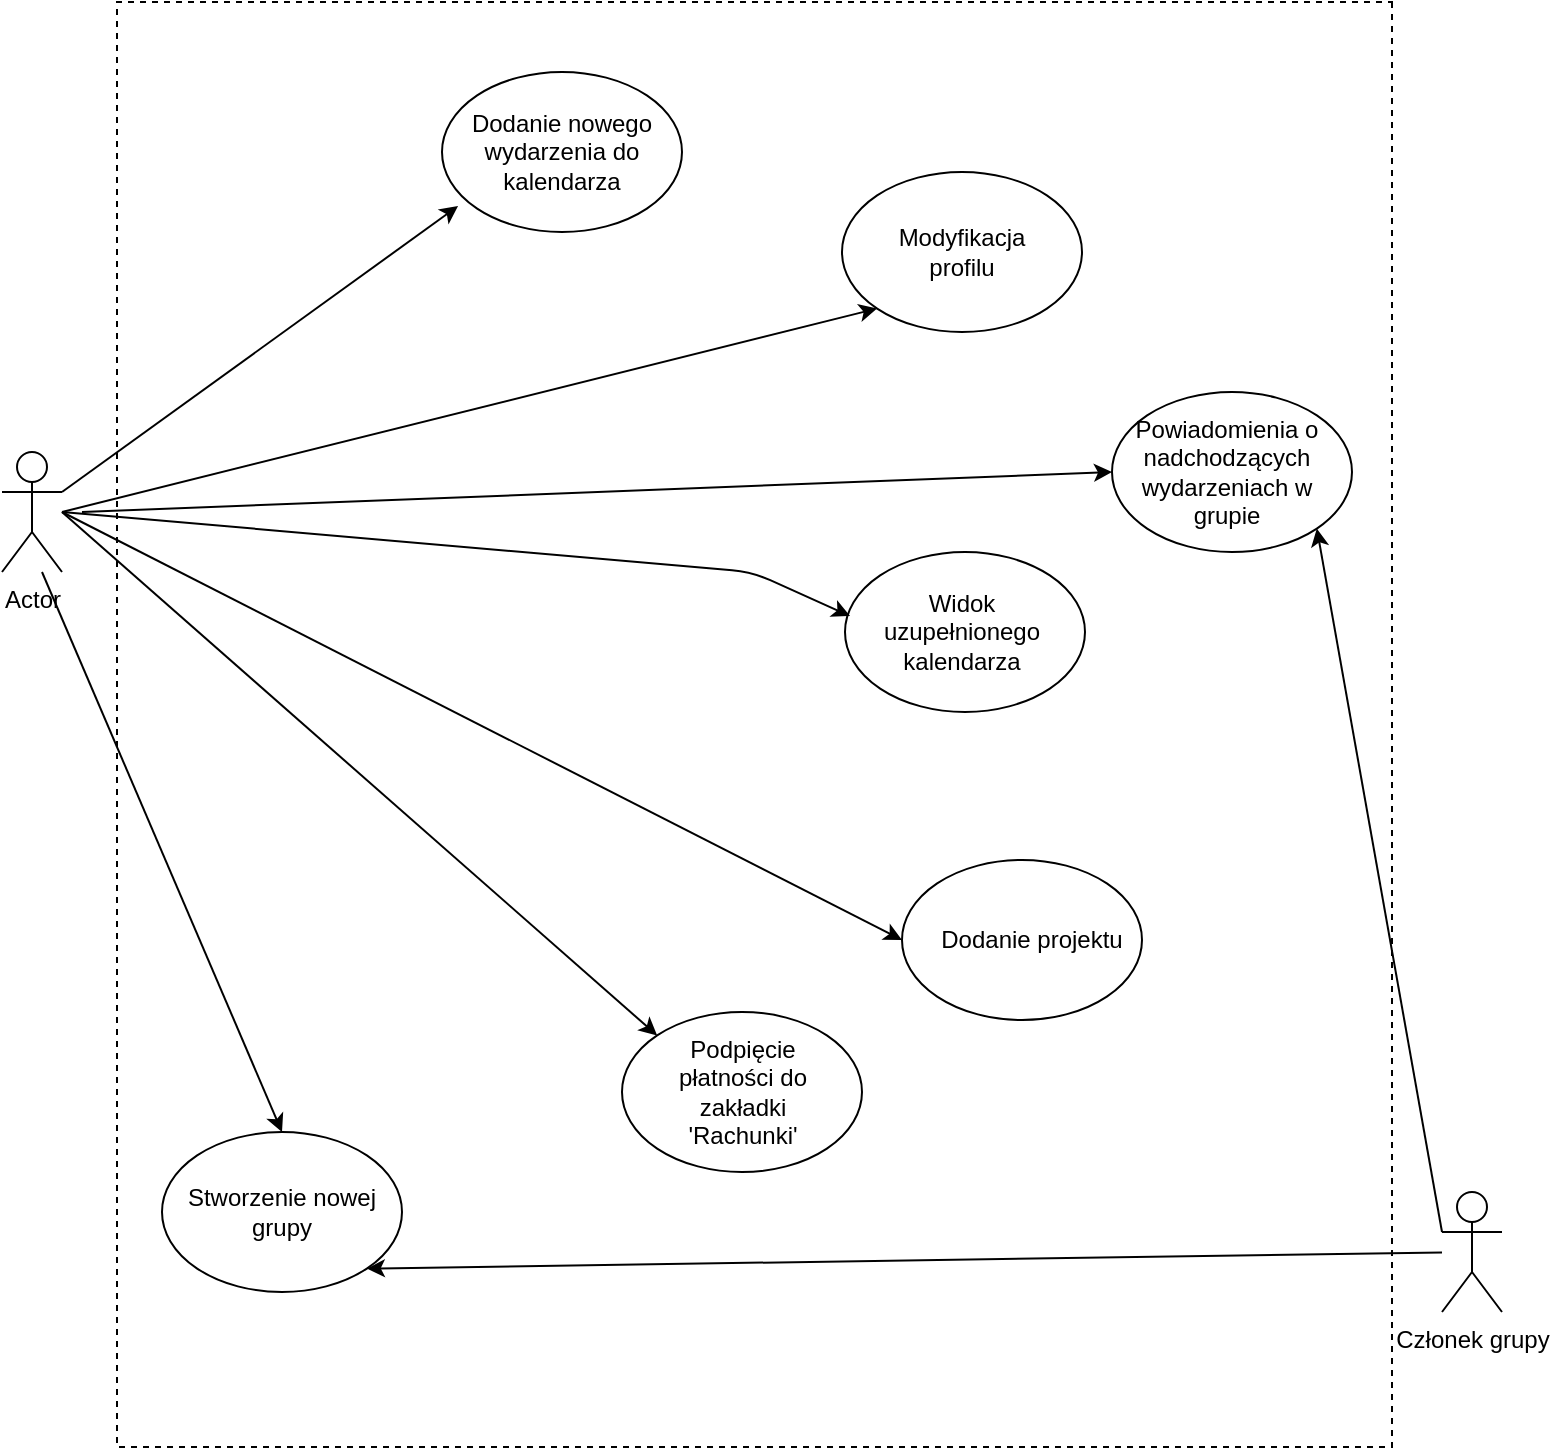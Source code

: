 <mxfile version="12.4.2" type="github" pages="1"><diagram id="qW9feo2_CgmIab0qQ2hy" name="Page-1"><mxGraphModel dx="1422" dy="794" grid="1" gridSize="10" guides="1" tooltips="1" connect="1" arrows="1" fold="1" page="1" pageScale="1" pageWidth="827" pageHeight="1169" math="0" shadow="0"><root><mxCell id="0"/><mxCell id="1" parent="0"/><mxCell id="gcoUjuvI0A0UYTFqfCfY-1" value="Actor" style="shape=umlActor;verticalLabelPosition=bottom;labelBackgroundColor=#ffffff;verticalAlign=top;html=1;outlineConnect=0;" vertex="1" parent="1"><mxGeometry x="40" y="340" width="30" height="60" as="geometry"/></mxCell><mxCell id="gcoUjuvI0A0UYTFqfCfY-3" value="" style="ellipse;whiteSpace=wrap;html=1;" vertex="1" parent="1"><mxGeometry x="260" y="150" width="120" height="80" as="geometry"/></mxCell><mxCell id="gcoUjuvI0A0UYTFqfCfY-6" value="" style="edgeStyle=orthogonalEdgeStyle;rounded=0;orthogonalLoop=1;jettySize=auto;html=1;" edge="1" parent="1"><mxGeometry relative="1" as="geometry"><mxPoint x="230" y="340" as="sourcePoint"/><mxPoint x="230" y="340" as="targetPoint"/></mxGeometry></mxCell><mxCell id="gcoUjuvI0A0UYTFqfCfY-7" value="Dodanie nowego wydarzenia do kalendarza" style="text;html=1;strokeColor=none;fillColor=none;align=center;verticalAlign=middle;whiteSpace=wrap;rounded=0;" vertex="1" parent="1"><mxGeometry x="270" y="180" width="100" height="20" as="geometry"/></mxCell><mxCell id="gcoUjuvI0A0UYTFqfCfY-9" value="" style="ellipse;whiteSpace=wrap;html=1;" vertex="1" parent="1"><mxGeometry x="120" y="680" width="120" height="80" as="geometry"/></mxCell><mxCell id="gcoUjuvI0A0UYTFqfCfY-13" value="" style="ellipse;whiteSpace=wrap;html=1;" vertex="1" parent="1"><mxGeometry x="460" y="200" width="120" height="80" as="geometry"/></mxCell><mxCell id="gcoUjuvI0A0UYTFqfCfY-14" value="Stworzenie nowej grupy" style="text;html=1;strokeColor=none;fillColor=none;align=center;verticalAlign=middle;whiteSpace=wrap;rounded=0;" vertex="1" parent="1"><mxGeometry x="130" y="710" width="100" height="20" as="geometry"/></mxCell><mxCell id="gcoUjuvI0A0UYTFqfCfY-17" value="Modyfikacja profilu" style="text;html=1;strokeColor=none;fillColor=none;align=center;verticalAlign=middle;whiteSpace=wrap;rounded=0;" vertex="1" parent="1"><mxGeometry x="470" y="230" width="100" height="20" as="geometry"/></mxCell><mxCell id="gcoUjuvI0A0UYTFqfCfY-18" value="" style="ellipse;whiteSpace=wrap;html=1;" vertex="1" parent="1"><mxGeometry x="350" y="620" width="120" height="80" as="geometry"/></mxCell><mxCell id="gcoUjuvI0A0UYTFqfCfY-20" value="" style="endArrow=classic;html=1;entryX=0;entryY=0;entryDx=0;entryDy=0;" edge="1" parent="1" target="gcoUjuvI0A0UYTFqfCfY-18"><mxGeometry width="50" height="50" relative="1" as="geometry"><mxPoint x="70" y="370" as="sourcePoint"/><mxPoint x="280" y="380" as="targetPoint"/></mxGeometry></mxCell><mxCell id="gcoUjuvI0A0UYTFqfCfY-21" value="" style="endArrow=classic;html=1;entryX=0.5;entryY=0;entryDx=0;entryDy=0;" edge="1" parent="1" target="gcoUjuvI0A0UYTFqfCfY-9"><mxGeometry width="50" height="50" relative="1" as="geometry"><mxPoint x="60" y="400" as="sourcePoint"/><mxPoint x="357.574" y="661.716" as="targetPoint"/></mxGeometry></mxCell><mxCell id="gcoUjuvI0A0UYTFqfCfY-22" value="" style="endArrow=classic;html=1;entryX=0.067;entryY=0.838;entryDx=0;entryDy=0;entryPerimeter=0;exitX=1;exitY=0.333;exitDx=0;exitDy=0;exitPerimeter=0;" edge="1" parent="1" source="gcoUjuvI0A0UYTFqfCfY-1" target="gcoUjuvI0A0UYTFqfCfY-3"><mxGeometry width="50" height="50" relative="1" as="geometry"><mxPoint x="80" y="370" as="sourcePoint"/><mxPoint x="260" y="370" as="targetPoint"/></mxGeometry></mxCell><mxCell id="gcoUjuvI0A0UYTFqfCfY-23" value="" style="endArrow=classic;html=1;entryX=0;entryY=1;entryDx=0;entryDy=0;" edge="1" parent="1" target="gcoUjuvI0A0UYTFqfCfY-13"><mxGeometry width="50" height="50" relative="1" as="geometry"><mxPoint x="70" y="370" as="sourcePoint"/><mxPoint x="328.04" y="250.0" as="targetPoint"/></mxGeometry></mxCell><mxCell id="gcoUjuvI0A0UYTFqfCfY-24" value="Podpięcie płatności do zakładki 'Rachunki'" style="text;html=1;strokeColor=none;fillColor=none;align=center;verticalAlign=middle;whiteSpace=wrap;rounded=0;" vertex="1" parent="1"><mxGeometry x="358.5" y="650" width="103" height="20" as="geometry"/></mxCell><mxCell id="gcoUjuvI0A0UYTFqfCfY-25" value="" style="ellipse;whiteSpace=wrap;html=1;" vertex="1" parent="1"><mxGeometry x="490" y="544" width="120" height="80" as="geometry"/></mxCell><mxCell id="gcoUjuvI0A0UYTFqfCfY-26" value="" style="endArrow=classic;html=1;entryX=0;entryY=0.5;entryDx=0;entryDy=0;" edge="1" parent="1" target="gcoUjuvI0A0UYTFqfCfY-25"><mxGeometry width="50" height="50" relative="1" as="geometry"><mxPoint x="70" y="370" as="sourcePoint"/><mxPoint x="397.574" y="601.716" as="targetPoint"/></mxGeometry></mxCell><mxCell id="gcoUjuvI0A0UYTFqfCfY-27" value="Dodanie projektu" style="text;html=1;strokeColor=none;fillColor=none;align=center;verticalAlign=middle;whiteSpace=wrap;rounded=0;" vertex="1" parent="1"><mxGeometry x="500" y="574" width="110" height="20" as="geometry"/></mxCell><mxCell id="gcoUjuvI0A0UYTFqfCfY-28" value="" style="ellipse;whiteSpace=wrap;html=1;" vertex="1" parent="1"><mxGeometry x="595" y="310" width="120" height="80" as="geometry"/></mxCell><mxCell id="gcoUjuvI0A0UYTFqfCfY-29" value="Powiadomienia o nadchodzących wydarzeniach w grupie" style="text;html=1;strokeColor=none;fillColor=none;align=center;verticalAlign=middle;whiteSpace=wrap;rounded=0;" vertex="1" parent="1"><mxGeometry x="600" y="340" width="105" height="20" as="geometry"/></mxCell><mxCell id="gcoUjuvI0A0UYTFqfCfY-30" value="" style="endArrow=classic;html=1;entryX=0;entryY=1;entryDx=0;entryDy=0;" edge="1" parent="1"><mxGeometry width="50" height="50" relative="1" as="geometry"><mxPoint x="80" y="370" as="sourcePoint"/><mxPoint x="595.004" y="350.004" as="targetPoint"/></mxGeometry></mxCell><mxCell id="gcoUjuvI0A0UYTFqfCfY-31" value="Członek grupy" style="shape=umlActor;verticalLabelPosition=bottom;labelBackgroundColor=#ffffff;verticalAlign=top;html=1;outlineConnect=0;" vertex="1" parent="1"><mxGeometry x="760" y="710" width="30" height="60" as="geometry"/></mxCell><mxCell id="gcoUjuvI0A0UYTFqfCfY-33" value="" style="endArrow=classic;html=1;entryX=1;entryY=1;entryDx=0;entryDy=0;" edge="1" parent="1" source="gcoUjuvI0A0UYTFqfCfY-31" target="gcoUjuvI0A0UYTFqfCfY-9"><mxGeometry width="50" height="50" relative="1" as="geometry"><mxPoint x="270" y="800" as="sourcePoint"/><mxPoint x="320" y="750" as="targetPoint"/></mxGeometry></mxCell><mxCell id="gcoUjuvI0A0UYTFqfCfY-34" value="" style="endArrow=classic;html=1;entryX=1;entryY=1;entryDx=0;entryDy=0;exitX=0;exitY=0.333;exitDx=0;exitDy=0;exitPerimeter=0;" edge="1" parent="1" source="gcoUjuvI0A0UYTFqfCfY-31" target="gcoUjuvI0A0UYTFqfCfY-28"><mxGeometry width="50" height="50" relative="1" as="geometry"><mxPoint x="750" y="700" as="sourcePoint"/><mxPoint x="800" y="650" as="targetPoint"/></mxGeometry></mxCell><mxCell id="gcoUjuvI0A0UYTFqfCfY-36" value="" style="ellipse;whiteSpace=wrap;html=1;" vertex="1" parent="1"><mxGeometry x="461.5" y="390" width="120" height="80" as="geometry"/></mxCell><mxCell id="gcoUjuvI0A0UYTFqfCfY-37" value="Widok uzupełnionego kalendarza" style="text;html=1;strokeColor=none;fillColor=none;align=center;verticalAlign=middle;whiteSpace=wrap;rounded=0;" vertex="1" parent="1"><mxGeometry x="470" y="420" width="100" height="20" as="geometry"/></mxCell><mxCell id="gcoUjuvI0A0UYTFqfCfY-38" value="" style="endArrow=classic;html=1;entryX=0.021;entryY=0.4;entryDx=0;entryDy=0;entryPerimeter=0;" edge="1" parent="1" target="gcoUjuvI0A0UYTFqfCfY-36"><mxGeometry width="50" height="50" relative="1" as="geometry"><mxPoint x="70" y="370" as="sourcePoint"/><mxPoint x="435" y="380" as="targetPoint"/><Array as="points"><mxPoint x="415" y="400"/></Array></mxGeometry></mxCell><mxCell id="gcoUjuvI0A0UYTFqfCfY-44" value="" style="rounded=0;whiteSpace=wrap;html=1;dashed=1;rotation=90;fillColor=none;" vertex="1" parent="1"><mxGeometry x="55" y="157.5" width="722.5" height="637.5" as="geometry"/></mxCell></root></mxGraphModel></diagram></mxfile>
